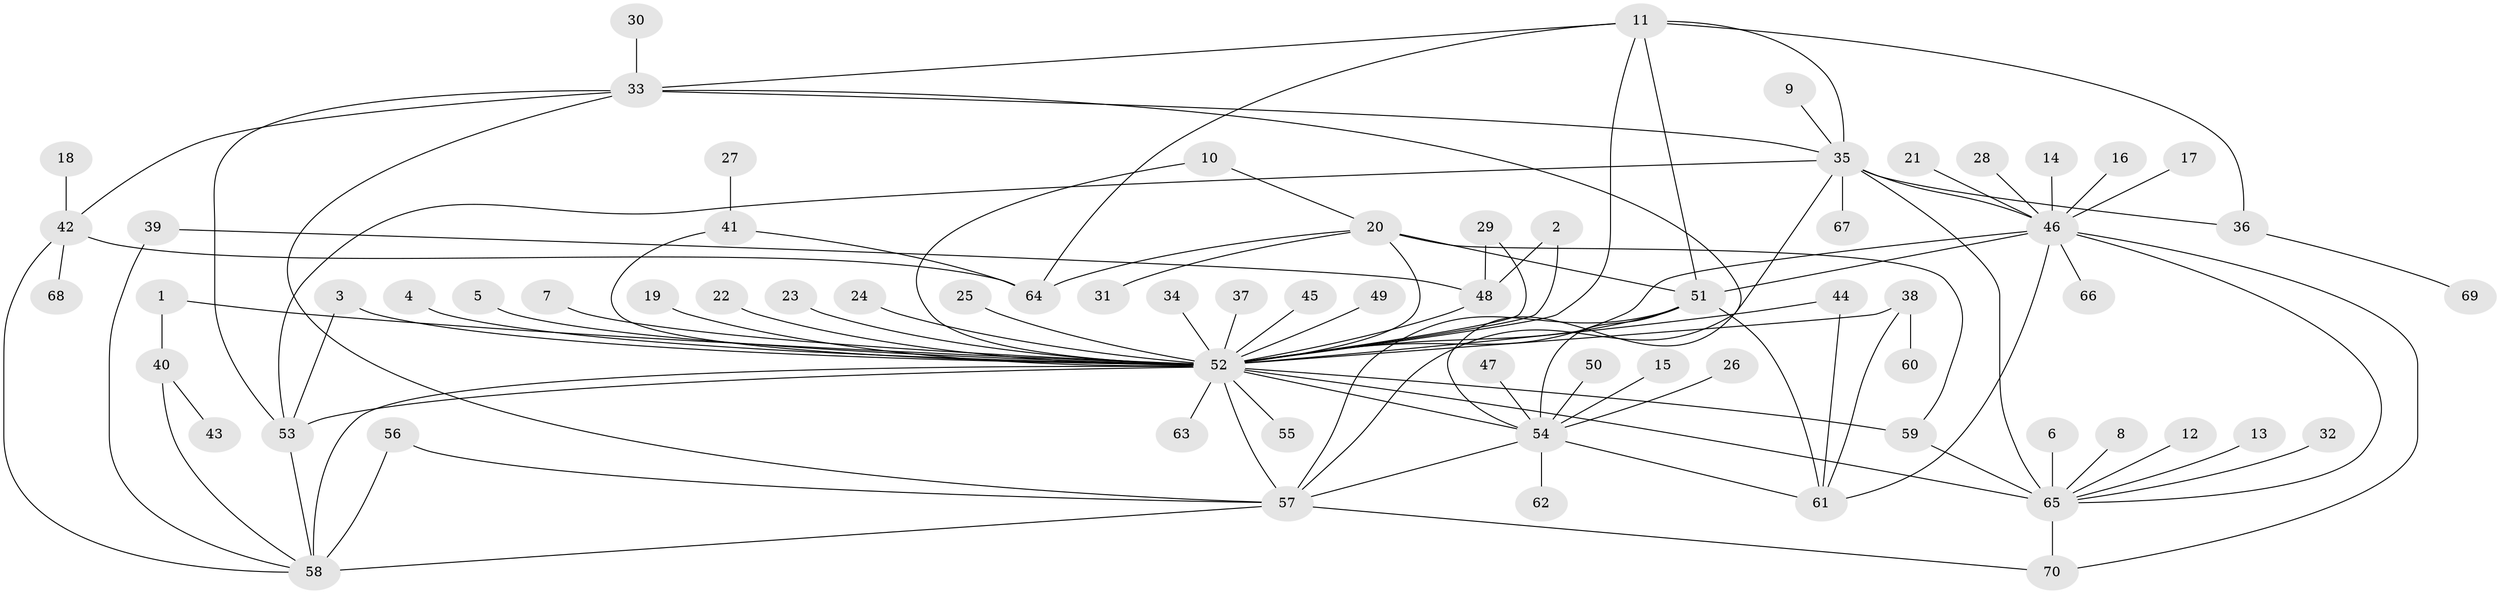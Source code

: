 // original degree distribution, {2: 0.19424460431654678, 39: 0.007194244604316547, 14: 0.014388489208633094, 6: 0.03597122302158273, 8: 0.014388489208633094, 3: 0.07913669064748201, 1: 0.5323741007194245, 7: 0.014388489208633094, 11: 0.014388489208633094, 5: 0.05755395683453238, 4: 0.03597122302158273}
// Generated by graph-tools (version 1.1) at 2025/50/03/09/25 03:50:01]
// undirected, 70 vertices, 106 edges
graph export_dot {
graph [start="1"]
  node [color=gray90,style=filled];
  1;
  2;
  3;
  4;
  5;
  6;
  7;
  8;
  9;
  10;
  11;
  12;
  13;
  14;
  15;
  16;
  17;
  18;
  19;
  20;
  21;
  22;
  23;
  24;
  25;
  26;
  27;
  28;
  29;
  30;
  31;
  32;
  33;
  34;
  35;
  36;
  37;
  38;
  39;
  40;
  41;
  42;
  43;
  44;
  45;
  46;
  47;
  48;
  49;
  50;
  51;
  52;
  53;
  54;
  55;
  56;
  57;
  58;
  59;
  60;
  61;
  62;
  63;
  64;
  65;
  66;
  67;
  68;
  69;
  70;
  1 -- 40 [weight=1.0];
  1 -- 52 [weight=1.0];
  2 -- 48 [weight=1.0];
  2 -- 52 [weight=1.0];
  3 -- 52 [weight=1.0];
  3 -- 53 [weight=1.0];
  4 -- 52 [weight=1.0];
  5 -- 52 [weight=1.0];
  6 -- 65 [weight=1.0];
  7 -- 52 [weight=1.0];
  8 -- 65 [weight=1.0];
  9 -- 35 [weight=1.0];
  10 -- 20 [weight=1.0];
  10 -- 52 [weight=1.0];
  11 -- 33 [weight=1.0];
  11 -- 35 [weight=1.0];
  11 -- 36 [weight=1.0];
  11 -- 51 [weight=1.0];
  11 -- 52 [weight=1.0];
  11 -- 64 [weight=1.0];
  12 -- 65 [weight=1.0];
  13 -- 65 [weight=1.0];
  14 -- 46 [weight=1.0];
  15 -- 54 [weight=1.0];
  16 -- 46 [weight=1.0];
  17 -- 46 [weight=1.0];
  18 -- 42 [weight=1.0];
  19 -- 52 [weight=1.0];
  20 -- 31 [weight=1.0];
  20 -- 51 [weight=1.0];
  20 -- 52 [weight=1.0];
  20 -- 59 [weight=1.0];
  20 -- 64 [weight=1.0];
  21 -- 46 [weight=1.0];
  22 -- 52 [weight=1.0];
  23 -- 52 [weight=1.0];
  24 -- 52 [weight=1.0];
  25 -- 52 [weight=1.0];
  26 -- 54 [weight=1.0];
  27 -- 41 [weight=1.0];
  28 -- 46 [weight=1.0];
  29 -- 48 [weight=1.0];
  29 -- 52 [weight=1.0];
  30 -- 33 [weight=1.0];
  32 -- 65 [weight=1.0];
  33 -- 35 [weight=1.0];
  33 -- 42 [weight=1.0];
  33 -- 53 [weight=1.0];
  33 -- 54 [weight=1.0];
  33 -- 57 [weight=1.0];
  34 -- 52 [weight=1.0];
  35 -- 36 [weight=1.0];
  35 -- 46 [weight=1.0];
  35 -- 53 [weight=1.0];
  35 -- 57 [weight=1.0];
  35 -- 65 [weight=2.0];
  35 -- 67 [weight=1.0];
  36 -- 69 [weight=1.0];
  37 -- 52 [weight=1.0];
  38 -- 52 [weight=1.0];
  38 -- 60 [weight=1.0];
  38 -- 61 [weight=1.0];
  39 -- 48 [weight=1.0];
  39 -- 58 [weight=1.0];
  40 -- 43 [weight=1.0];
  40 -- 58 [weight=1.0];
  41 -- 52 [weight=1.0];
  41 -- 64 [weight=1.0];
  42 -- 58 [weight=1.0];
  42 -- 64 [weight=1.0];
  42 -- 68 [weight=1.0];
  44 -- 52 [weight=1.0];
  44 -- 61 [weight=1.0];
  45 -- 52 [weight=1.0];
  46 -- 51 [weight=1.0];
  46 -- 52 [weight=1.0];
  46 -- 61 [weight=1.0];
  46 -- 65 [weight=1.0];
  46 -- 66 [weight=1.0];
  46 -- 70 [weight=1.0];
  47 -- 54 [weight=1.0];
  48 -- 52 [weight=1.0];
  49 -- 52 [weight=1.0];
  50 -- 54 [weight=1.0];
  51 -- 52 [weight=1.0];
  51 -- 54 [weight=1.0];
  51 -- 57 [weight=1.0];
  51 -- 61 [weight=1.0];
  52 -- 53 [weight=2.0];
  52 -- 54 [weight=1.0];
  52 -- 55 [weight=1.0];
  52 -- 57 [weight=1.0];
  52 -- 58 [weight=2.0];
  52 -- 59 [weight=1.0];
  52 -- 63 [weight=1.0];
  52 -- 65 [weight=2.0];
  53 -- 58 [weight=1.0];
  54 -- 57 [weight=1.0];
  54 -- 61 [weight=1.0];
  54 -- 62 [weight=1.0];
  56 -- 57 [weight=1.0];
  56 -- 58 [weight=1.0];
  57 -- 58 [weight=1.0];
  57 -- 70 [weight=1.0];
  59 -- 65 [weight=1.0];
  65 -- 70 [weight=1.0];
}
